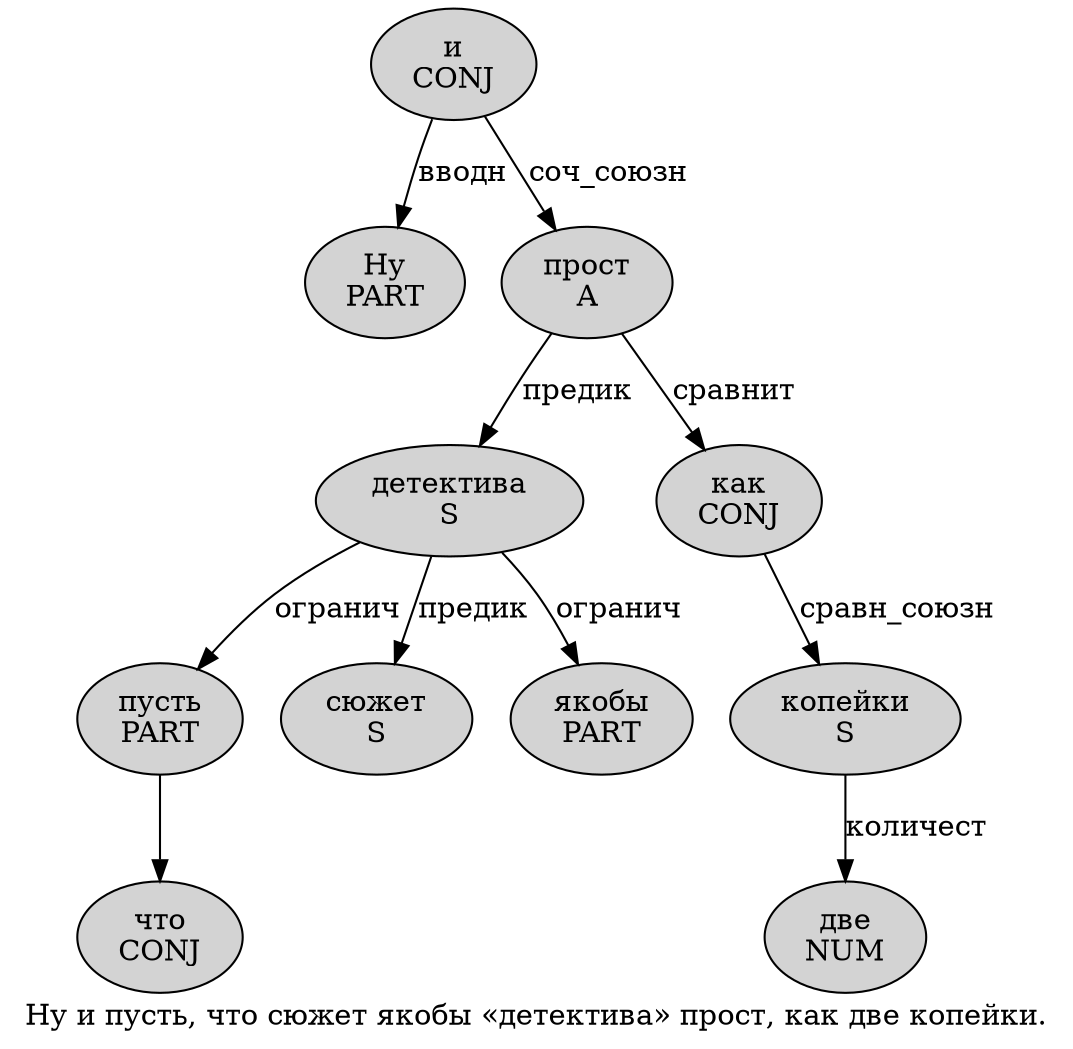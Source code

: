 digraph SENTENCE_2641 {
	graph [label="Ну и пусть, что сюжет якобы «детектива» прост, как две копейки."]
	node [style=filled]
		0 [label="Ну
PART" color="" fillcolor=lightgray penwidth=1 shape=ellipse]
		1 [label="и
CONJ" color="" fillcolor=lightgray penwidth=1 shape=ellipse]
		2 [label="пусть
PART" color="" fillcolor=lightgray penwidth=1 shape=ellipse]
		4 [label="что
CONJ" color="" fillcolor=lightgray penwidth=1 shape=ellipse]
		5 [label="сюжет
S" color="" fillcolor=lightgray penwidth=1 shape=ellipse]
		6 [label="якобы
PART" color="" fillcolor=lightgray penwidth=1 shape=ellipse]
		8 [label="детектива
S" color="" fillcolor=lightgray penwidth=1 shape=ellipse]
		10 [label="прост
A" color="" fillcolor=lightgray penwidth=1 shape=ellipse]
		12 [label="как
CONJ" color="" fillcolor=lightgray penwidth=1 shape=ellipse]
		13 [label="две
NUM" color="" fillcolor=lightgray penwidth=1 shape=ellipse]
		14 [label="копейки
S" color="" fillcolor=lightgray penwidth=1 shape=ellipse]
			14 -> 13 [label="количест"]
			10 -> 8 [label="предик"]
			10 -> 12 [label="сравнит"]
			12 -> 14 [label="сравн_союзн"]
			1 -> 0 [label="вводн"]
			1 -> 10 [label="соч_союзн"]
			8 -> 2 [label="огранич"]
			8 -> 5 [label="предик"]
			8 -> 6 [label="огранич"]
			2 -> 4
}